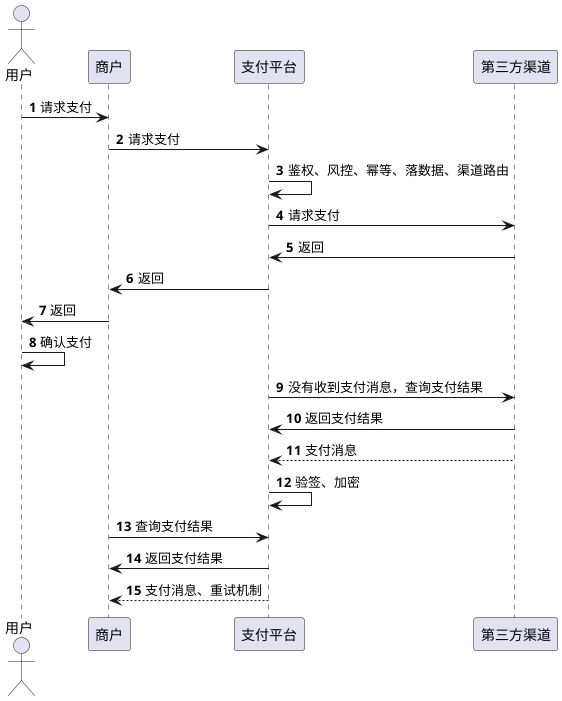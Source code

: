 @startuml
'https://plantuml.com/sequence-diagram

autonumber

actor 用户
participant 商户
participant 支付平台
participant 第三方渠道


用户 -> 商户: 请求支付
商户 -> 支付平台: 请求支付
支付平台 -> 支付平台: 鉴权、风控、幂等、落数据、渠道路由
支付平台 -> 第三方渠道: 请求支付
第三方渠道 -> 支付平台:返回
支付平台 -> 商户: 返回
商户 -> 用户: 返回
用户 -> 用户: 确认支付
支付平台 -> 第三方渠道: 没有收到支付消息，查询支付结果
第三方渠道 -> 支付平台: 返回支付结果
第三方渠道 --> 支付平台: 支付消息
支付平台 -> 支付平台: 验签、加密
商户 -> 支付平台: 查询支付结果
支付平台 -> 商户: 返回支付结果
支付平台 --> 商户: 支付消息、重试机制
@enduml